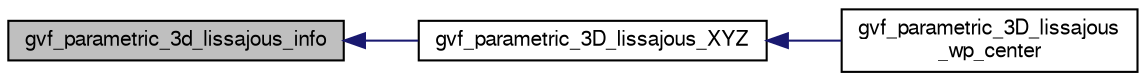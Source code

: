 digraph "gvf_parametric_3d_lissajous_info"
{
  edge [fontname="FreeSans",fontsize="10",labelfontname="FreeSans",labelfontsize="10"];
  node [fontname="FreeSans",fontsize="10",shape=record];
  rankdir="LR";
  Node1 [label="gvf_parametric_3d_lissajous_info",height=0.2,width=0.4,color="black", fillcolor="grey75", style="filled", fontcolor="black"];
  Node1 -> Node2 [dir="back",color="midnightblue",fontsize="10",style="solid",fontname="FreeSans"];
  Node2 [label="gvf_parametric_3D_lissajous_XYZ",height=0.2,width=0.4,color="black", fillcolor="white", style="filled",URL="$gvf__parametric_8h.html#a7746ba6a61f5a79b67c61fe1abca8fce"];
  Node2 -> Node3 [dir="back",color="midnightblue",fontsize="10",style="solid",fontname="FreeSans"];
  Node3 [label="gvf_parametric_3D_lissajous\l_wp_center",height=0.2,width=0.4,color="black", fillcolor="white", style="filled",URL="$gvf__parametric_8h.html#aa62b8ff08aed6094834c4a7f495ba3b5"];
}
